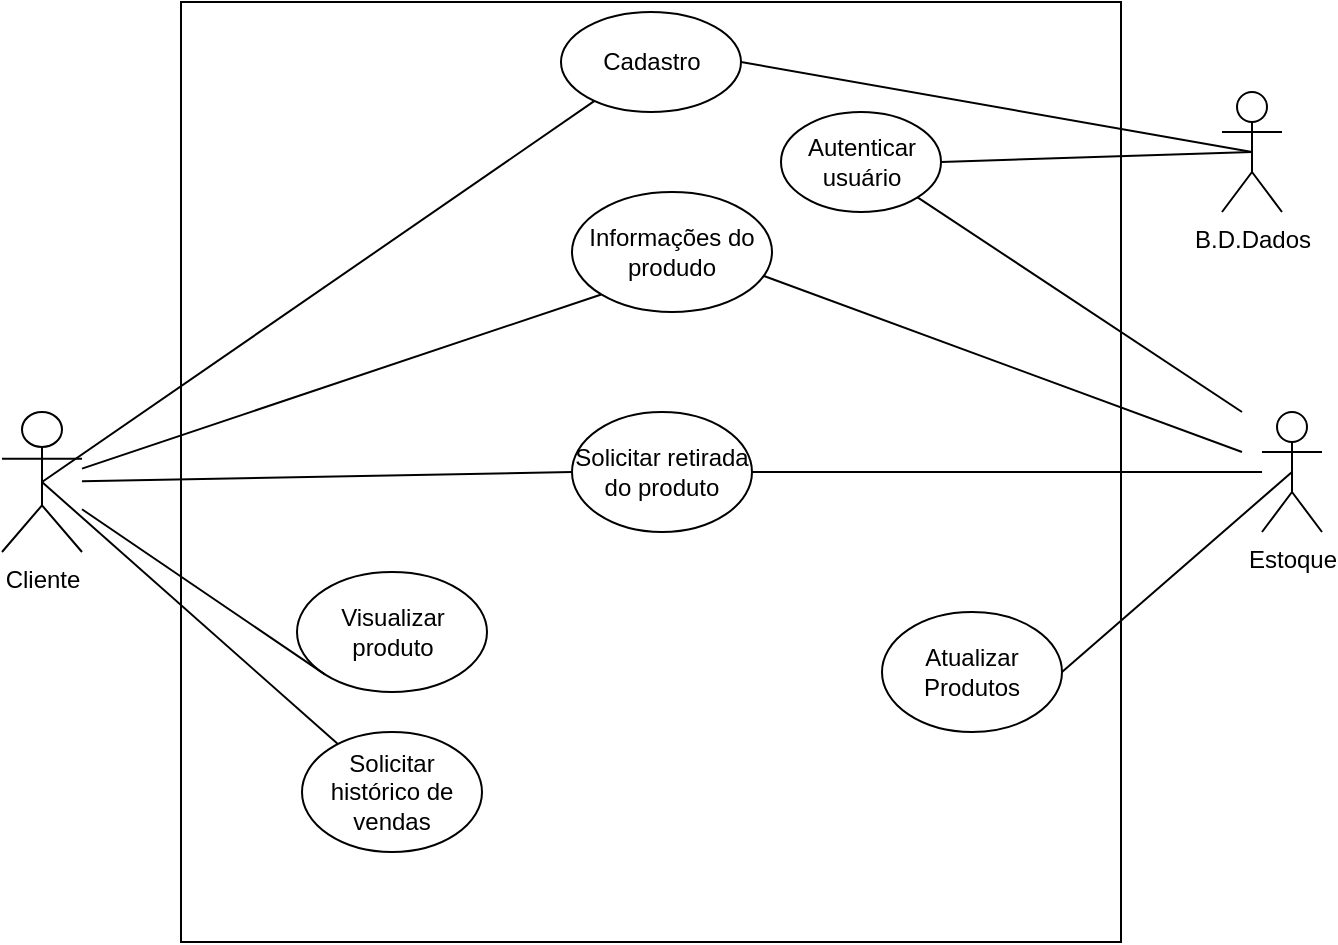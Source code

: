 <mxfile version="22.0.2" type="github">
  <diagram name="Página-1" id="z3U-Prj7A4X9mL8xkahB">
    <mxGraphModel dx="954" dy="601" grid="1" gridSize="10" guides="1" tooltips="1" connect="1" arrows="1" fold="1" page="1" pageScale="1" pageWidth="827" pageHeight="1169" math="0" shadow="0">
      <root>
        <mxCell id="0" />
        <mxCell id="1" parent="0" />
        <mxCell id="14QvtGUpP6zNy5mQ4WsW-1" value="Cliente" style="shape=umlActor;verticalLabelPosition=bottom;verticalAlign=top;html=1;outlineConnect=0;" parent="1" vertex="1">
          <mxGeometry x="100" y="220" width="40" height="70" as="geometry" />
        </mxCell>
        <mxCell id="14QvtGUpP6zNy5mQ4WsW-2" value="" style="whiteSpace=wrap;html=1;aspect=fixed;" parent="1" vertex="1">
          <mxGeometry x="189.5" y="15" width="470" height="470" as="geometry" />
        </mxCell>
        <mxCell id="lhaA8uXQOq5nuxx4efY6-6" value="" style="endArrow=none;html=1;rounded=0;exitX=0.5;exitY=0.5;exitDx=0;exitDy=0;exitPerimeter=0;" parent="1" source="14QvtGUpP6zNy5mQ4WsW-1" target="lhaA8uXQOq5nuxx4efY6-7" edge="1">
          <mxGeometry width="50" height="50" relative="1" as="geometry">
            <mxPoint x="390" y="200" as="sourcePoint" />
            <mxPoint x="440" y="150" as="targetPoint" />
          </mxGeometry>
        </mxCell>
        <mxCell id="lhaA8uXQOq5nuxx4efY6-7" value="Solicitar histórico de vendas" style="ellipse;whiteSpace=wrap;html=1;" parent="1" vertex="1">
          <mxGeometry x="250" y="380" width="90" height="60" as="geometry" />
        </mxCell>
        <mxCell id="lhaA8uXQOq5nuxx4efY6-8" value="Estoque&lt;br&gt;" style="shape=umlActor;verticalLabelPosition=bottom;verticalAlign=top;html=1;outlineConnect=0;" parent="1" vertex="1">
          <mxGeometry x="730" y="220" width="30" height="60" as="geometry" />
        </mxCell>
        <mxCell id="lhaA8uXQOq5nuxx4efY6-14" value="Visualizar produto" style="ellipse;whiteSpace=wrap;html=1;" parent="1" vertex="1">
          <mxGeometry x="247.5" y="300" width="95" height="60" as="geometry" />
        </mxCell>
        <mxCell id="lhaA8uXQOq5nuxx4efY6-15" value="" style="endArrow=none;html=1;rounded=0;exitX=0;exitY=1;exitDx=0;exitDy=0;" parent="1" source="lhaA8uXQOq5nuxx4efY6-14" target="14QvtGUpP6zNy5mQ4WsW-1" edge="1">
          <mxGeometry width="50" height="50" relative="1" as="geometry">
            <mxPoint x="430" y="280" as="sourcePoint" />
            <mxPoint x="480" y="230" as="targetPoint" />
          </mxGeometry>
        </mxCell>
        <mxCell id="lhaA8uXQOq5nuxx4efY6-18" value="Informações do produdo" style="ellipse;whiteSpace=wrap;html=1;" parent="1" vertex="1">
          <mxGeometry x="385" y="110" width="100" height="60" as="geometry" />
        </mxCell>
        <mxCell id="lhaA8uXQOq5nuxx4efY6-20" value="" style="endArrow=none;html=1;rounded=0;entryX=0.96;entryY=0.7;entryDx=0;entryDy=0;entryPerimeter=0;" parent="1" target="lhaA8uXQOq5nuxx4efY6-18" edge="1">
          <mxGeometry width="50" height="50" relative="1" as="geometry">
            <mxPoint x="720" y="240" as="sourcePoint" />
            <mxPoint x="480" y="220" as="targetPoint" />
          </mxGeometry>
        </mxCell>
        <mxCell id="lhaA8uXQOq5nuxx4efY6-21" value="" style="endArrow=none;html=1;rounded=0;entryX=0;entryY=1;entryDx=0;entryDy=0;" parent="1" source="14QvtGUpP6zNy5mQ4WsW-1" target="lhaA8uXQOq5nuxx4efY6-18" edge="1">
          <mxGeometry width="50" height="50" relative="1" as="geometry">
            <mxPoint x="430" y="270" as="sourcePoint" />
            <mxPoint x="480" y="220" as="targetPoint" />
          </mxGeometry>
        </mxCell>
        <mxCell id="lhaA8uXQOq5nuxx4efY6-22" value="Solicitar retirada do produto" style="ellipse;whiteSpace=wrap;html=1;" parent="1" vertex="1">
          <mxGeometry x="385" y="220" width="90" height="60" as="geometry" />
        </mxCell>
        <mxCell id="lhaA8uXQOq5nuxx4efY6-23" value="" style="endArrow=none;html=1;rounded=0;entryX=0;entryY=0.5;entryDx=0;entryDy=0;" parent="1" source="14QvtGUpP6zNy5mQ4WsW-1" target="lhaA8uXQOq5nuxx4efY6-22" edge="1">
          <mxGeometry width="50" height="50" relative="1" as="geometry">
            <mxPoint x="430" y="270" as="sourcePoint" />
            <mxPoint x="480" y="220" as="targetPoint" />
          </mxGeometry>
        </mxCell>
        <mxCell id="lhaA8uXQOq5nuxx4efY6-24" value="" style="endArrow=none;html=1;rounded=0;exitX=1;exitY=0.5;exitDx=0;exitDy=0;" parent="1" source="lhaA8uXQOq5nuxx4efY6-22" target="lhaA8uXQOq5nuxx4efY6-8" edge="1">
          <mxGeometry width="50" height="50" relative="1" as="geometry">
            <mxPoint x="430" y="270" as="sourcePoint" />
            <mxPoint x="480" y="220" as="targetPoint" />
          </mxGeometry>
        </mxCell>
        <mxCell id="lhaA8uXQOq5nuxx4efY6-25" value="Atualizar Produtos" style="ellipse;whiteSpace=wrap;html=1;" parent="1" vertex="1">
          <mxGeometry x="540" y="320" width="90" height="60" as="geometry" />
        </mxCell>
        <mxCell id="lhaA8uXQOq5nuxx4efY6-26" value="" style="endArrow=none;html=1;rounded=0;entryX=1;entryY=0.5;entryDx=0;entryDy=0;exitX=0.5;exitY=0.5;exitDx=0;exitDy=0;exitPerimeter=0;" parent="1" source="lhaA8uXQOq5nuxx4efY6-8" target="lhaA8uXQOq5nuxx4efY6-25" edge="1">
          <mxGeometry width="50" height="50" relative="1" as="geometry">
            <mxPoint x="430" y="270" as="sourcePoint" />
            <mxPoint x="480" y="220" as="targetPoint" />
          </mxGeometry>
        </mxCell>
        <mxCell id="lhaA8uXQOq5nuxx4efY6-27" value="" style="endArrow=none;html=1;rounded=0;exitX=0.5;exitY=0.5;exitDx=0;exitDy=0;exitPerimeter=0;" parent="1" source="14QvtGUpP6zNy5mQ4WsW-1" target="lhaA8uXQOq5nuxx4efY6-28" edge="1">
          <mxGeometry width="50" height="50" relative="1" as="geometry">
            <mxPoint x="430" y="270" as="sourcePoint" />
            <mxPoint x="480" y="220" as="targetPoint" />
          </mxGeometry>
        </mxCell>
        <mxCell id="lhaA8uXQOq5nuxx4efY6-28" value="Cadastro" style="ellipse;whiteSpace=wrap;html=1;" parent="1" vertex="1">
          <mxGeometry x="379.5" y="20" width="90" height="50" as="geometry" />
        </mxCell>
        <mxCell id="lhaA8uXQOq5nuxx4efY6-30" value="B.D.Dados" style="shape=umlActor;verticalLabelPosition=bottom;verticalAlign=top;html=1;outlineConnect=0;" parent="1" vertex="1">
          <mxGeometry x="710" y="60" width="30" height="60" as="geometry" />
        </mxCell>
        <mxCell id="lhaA8uXQOq5nuxx4efY6-31" value="" style="endArrow=none;html=1;rounded=0;exitX=1;exitY=0.5;exitDx=0;exitDy=0;entryX=0.5;entryY=0.5;entryDx=0;entryDy=0;entryPerimeter=0;" parent="1" source="lhaA8uXQOq5nuxx4efY6-28" target="lhaA8uXQOq5nuxx4efY6-30" edge="1">
          <mxGeometry width="50" height="50" relative="1" as="geometry">
            <mxPoint x="430" y="270" as="sourcePoint" />
            <mxPoint x="480" y="220" as="targetPoint" />
          </mxGeometry>
        </mxCell>
        <mxCell id="lhaA8uXQOq5nuxx4efY6-32" value="Autenticar usuário" style="ellipse;whiteSpace=wrap;html=1;" parent="1" vertex="1">
          <mxGeometry x="489.5" y="70" width="80" height="50" as="geometry" />
        </mxCell>
        <mxCell id="lhaA8uXQOq5nuxx4efY6-33" value="" style="endArrow=none;html=1;rounded=0;exitX=1;exitY=0.5;exitDx=0;exitDy=0;entryX=0.5;entryY=0.5;entryDx=0;entryDy=0;entryPerimeter=0;" parent="1" source="lhaA8uXQOq5nuxx4efY6-32" target="lhaA8uXQOq5nuxx4efY6-30" edge="1">
          <mxGeometry width="50" height="50" relative="1" as="geometry">
            <mxPoint x="430" y="270" as="sourcePoint" />
            <mxPoint x="755" y="360" as="targetPoint" />
          </mxGeometry>
        </mxCell>
        <mxCell id="lhaA8uXQOq5nuxx4efY6-35" value="" style="endArrow=none;html=1;rounded=0;entryX=1;entryY=1;entryDx=0;entryDy=0;" parent="1" target="lhaA8uXQOq5nuxx4efY6-32" edge="1">
          <mxGeometry width="50" height="50" relative="1" as="geometry">
            <mxPoint x="720" y="220" as="sourcePoint" />
            <mxPoint x="480" y="220" as="targetPoint" />
          </mxGeometry>
        </mxCell>
      </root>
    </mxGraphModel>
  </diagram>
</mxfile>
